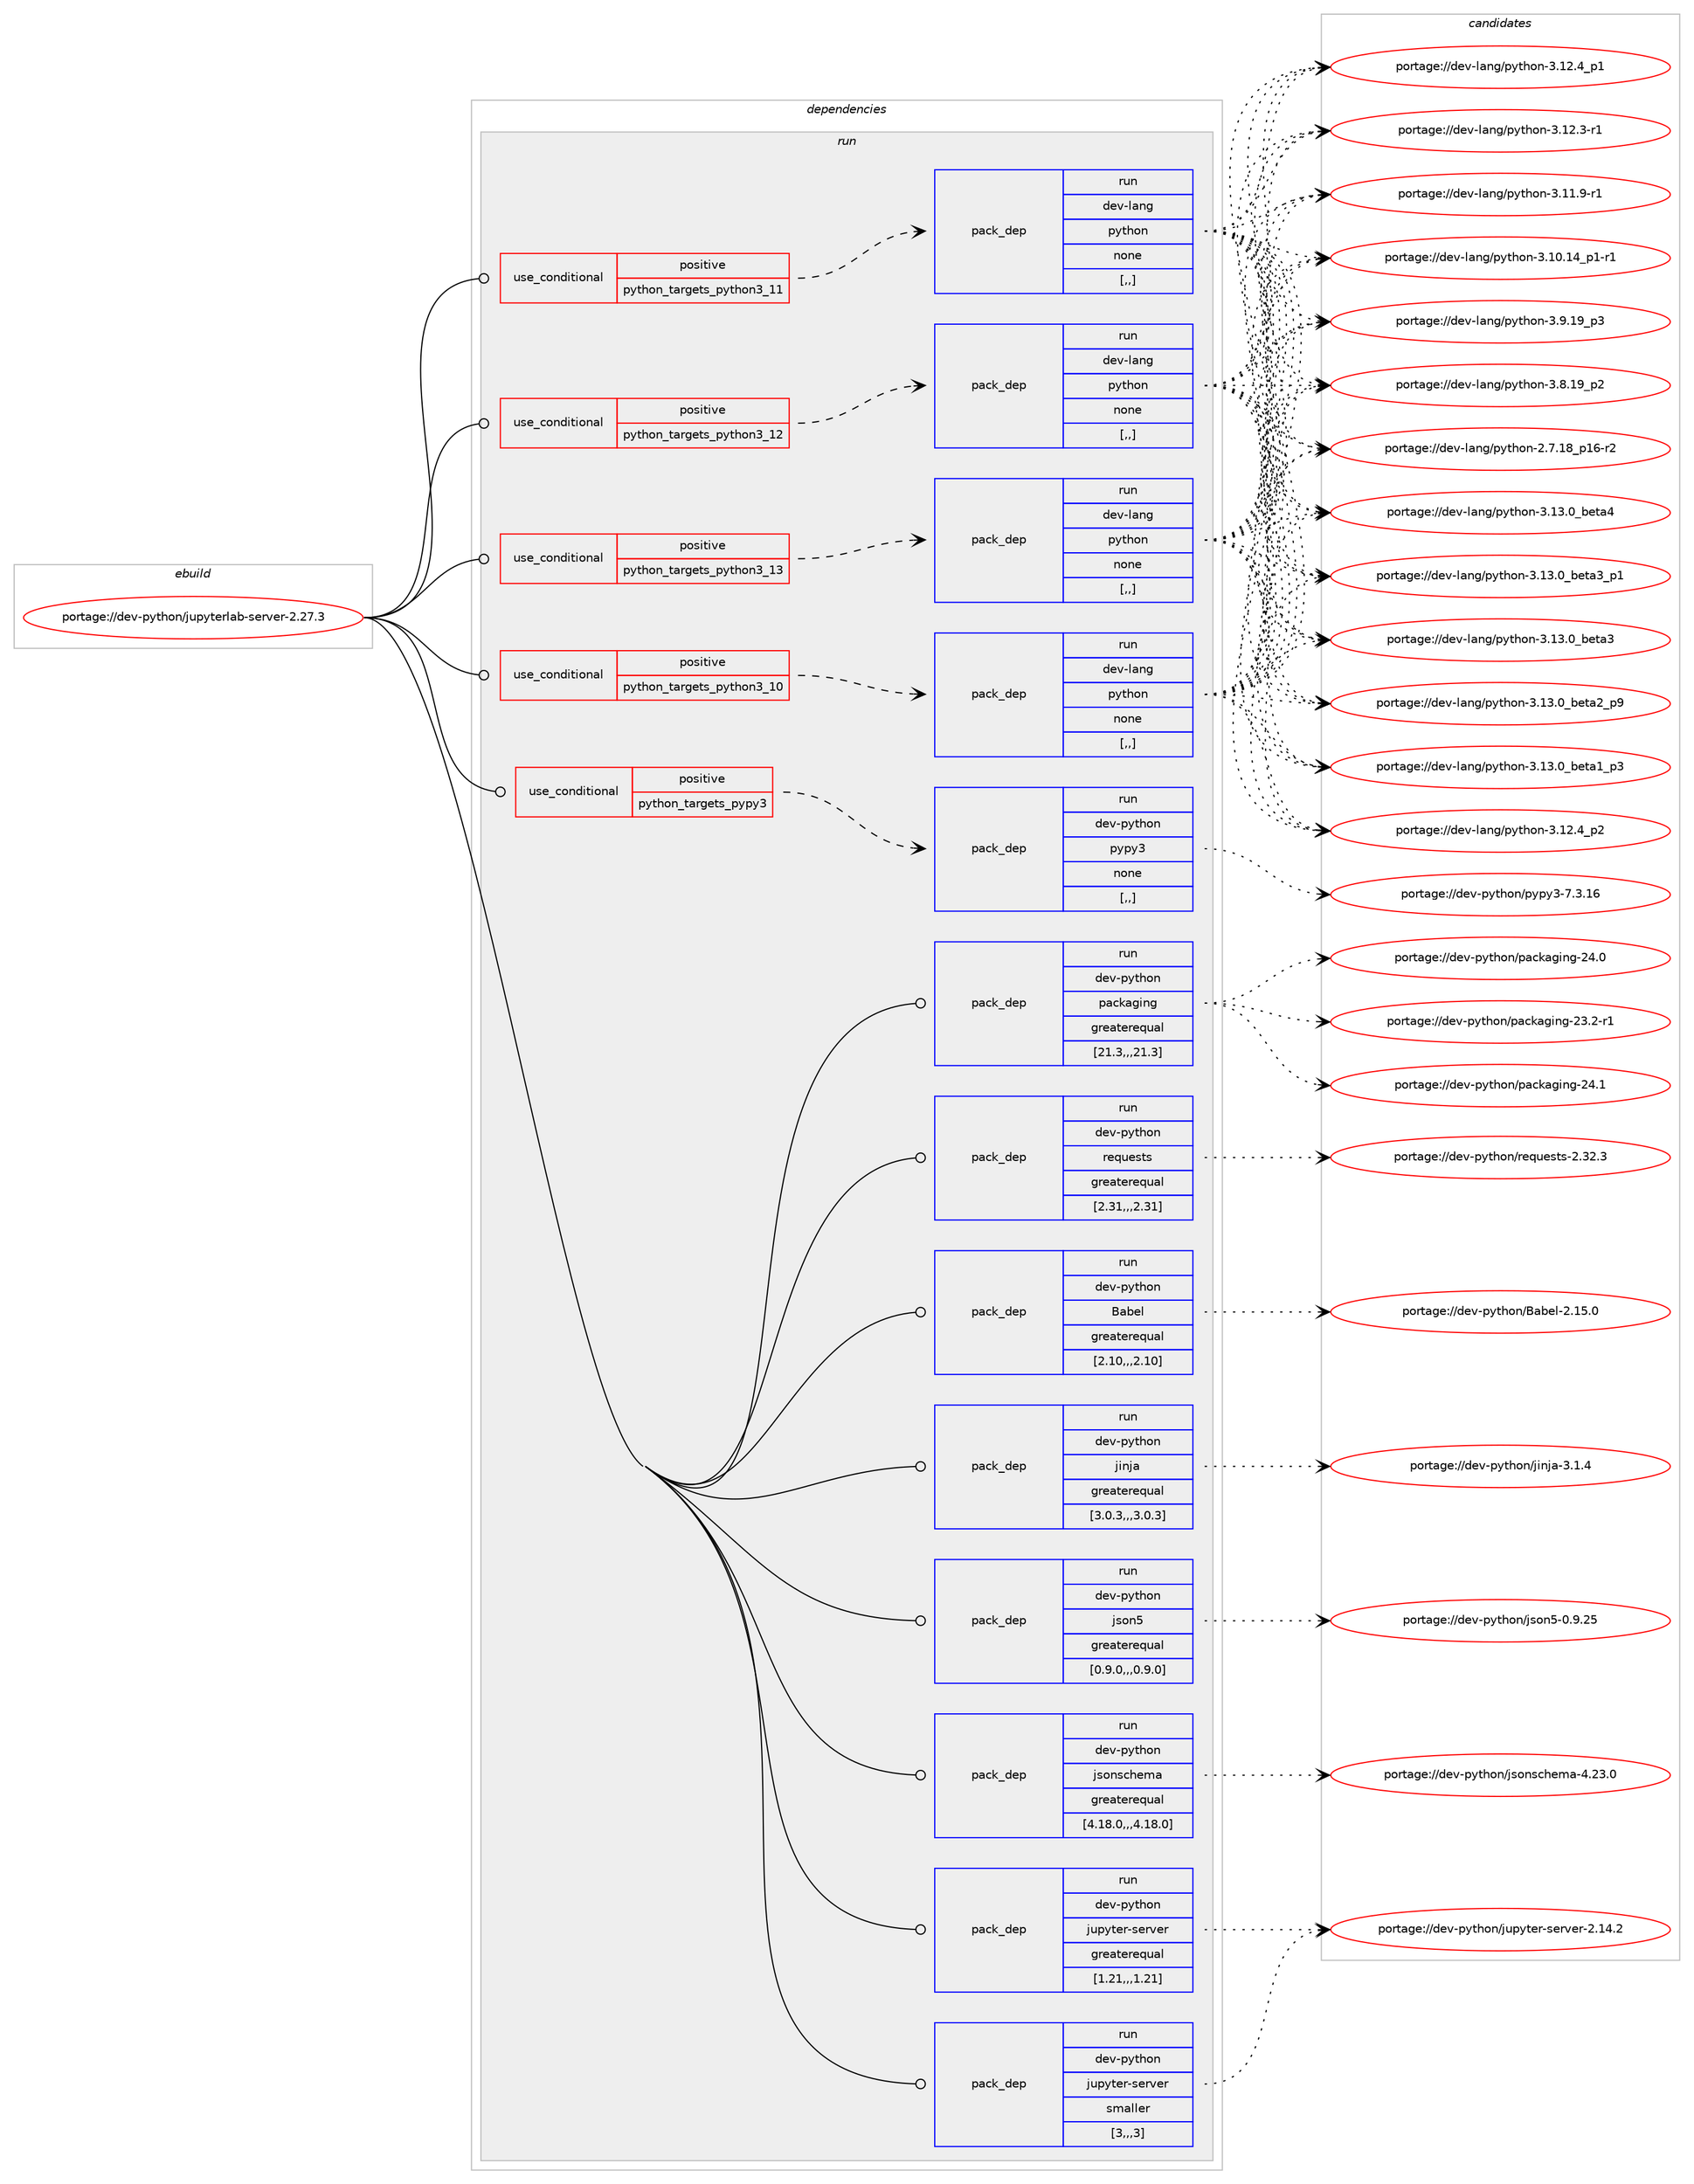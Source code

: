 digraph prolog {

# *************
# Graph options
# *************

newrank=true;
concentrate=true;
compound=true;
graph [rankdir=LR,fontname=Helvetica,fontsize=10,ranksep=1.5];#, ranksep=2.5, nodesep=0.2];
edge  [arrowhead=vee];
node  [fontname=Helvetica,fontsize=10];

# **********
# The ebuild
# **********

subgraph cluster_leftcol {
color=gray;
label=<<i>ebuild</i>>;
id [label="portage://dev-python/jupyterlab-server-2.27.3", color=red, width=4, href="../dev-python/jupyterlab-server-2.27.3.svg"];
}

# ****************
# The dependencies
# ****************

subgraph cluster_midcol {
color=gray;
label=<<i>dependencies</i>>;
subgraph cluster_compile {
fillcolor="#eeeeee";
style=filled;
label=<<i>compile</i>>;
}
subgraph cluster_compileandrun {
fillcolor="#eeeeee";
style=filled;
label=<<i>compile and run</i>>;
}
subgraph cluster_run {
fillcolor="#eeeeee";
style=filled;
label=<<i>run</i>>;
subgraph cond34161 {
dependency149807 [label=<<TABLE BORDER="0" CELLBORDER="1" CELLSPACING="0" CELLPADDING="4"><TR><TD ROWSPAN="3" CELLPADDING="10">use_conditional</TD></TR><TR><TD>positive</TD></TR><TR><TD>python_targets_pypy3</TD></TR></TABLE>>, shape=none, color=red];
subgraph pack114396 {
dependency149808 [label=<<TABLE BORDER="0" CELLBORDER="1" CELLSPACING="0" CELLPADDING="4" WIDTH="220"><TR><TD ROWSPAN="6" CELLPADDING="30">pack_dep</TD></TR><TR><TD WIDTH="110">run</TD></TR><TR><TD>dev-python</TD></TR><TR><TD>pypy3</TD></TR><TR><TD>none</TD></TR><TR><TD>[,,]</TD></TR></TABLE>>, shape=none, color=blue];
}
dependency149807:e -> dependency149808:w [weight=20,style="dashed",arrowhead="vee"];
}
id:e -> dependency149807:w [weight=20,style="solid",arrowhead="odot"];
subgraph cond34162 {
dependency149809 [label=<<TABLE BORDER="0" CELLBORDER="1" CELLSPACING="0" CELLPADDING="4"><TR><TD ROWSPAN="3" CELLPADDING="10">use_conditional</TD></TR><TR><TD>positive</TD></TR><TR><TD>python_targets_python3_10</TD></TR></TABLE>>, shape=none, color=red];
subgraph pack114397 {
dependency149810 [label=<<TABLE BORDER="0" CELLBORDER="1" CELLSPACING="0" CELLPADDING="4" WIDTH="220"><TR><TD ROWSPAN="6" CELLPADDING="30">pack_dep</TD></TR><TR><TD WIDTH="110">run</TD></TR><TR><TD>dev-lang</TD></TR><TR><TD>python</TD></TR><TR><TD>none</TD></TR><TR><TD>[,,]</TD></TR></TABLE>>, shape=none, color=blue];
}
dependency149809:e -> dependency149810:w [weight=20,style="dashed",arrowhead="vee"];
}
id:e -> dependency149809:w [weight=20,style="solid",arrowhead="odot"];
subgraph cond34163 {
dependency149811 [label=<<TABLE BORDER="0" CELLBORDER="1" CELLSPACING="0" CELLPADDING="4"><TR><TD ROWSPAN="3" CELLPADDING="10">use_conditional</TD></TR><TR><TD>positive</TD></TR><TR><TD>python_targets_python3_11</TD></TR></TABLE>>, shape=none, color=red];
subgraph pack114398 {
dependency149812 [label=<<TABLE BORDER="0" CELLBORDER="1" CELLSPACING="0" CELLPADDING="4" WIDTH="220"><TR><TD ROWSPAN="6" CELLPADDING="30">pack_dep</TD></TR><TR><TD WIDTH="110">run</TD></TR><TR><TD>dev-lang</TD></TR><TR><TD>python</TD></TR><TR><TD>none</TD></TR><TR><TD>[,,]</TD></TR></TABLE>>, shape=none, color=blue];
}
dependency149811:e -> dependency149812:w [weight=20,style="dashed",arrowhead="vee"];
}
id:e -> dependency149811:w [weight=20,style="solid",arrowhead="odot"];
subgraph cond34164 {
dependency149813 [label=<<TABLE BORDER="0" CELLBORDER="1" CELLSPACING="0" CELLPADDING="4"><TR><TD ROWSPAN="3" CELLPADDING="10">use_conditional</TD></TR><TR><TD>positive</TD></TR><TR><TD>python_targets_python3_12</TD></TR></TABLE>>, shape=none, color=red];
subgraph pack114399 {
dependency149814 [label=<<TABLE BORDER="0" CELLBORDER="1" CELLSPACING="0" CELLPADDING="4" WIDTH="220"><TR><TD ROWSPAN="6" CELLPADDING="30">pack_dep</TD></TR><TR><TD WIDTH="110">run</TD></TR><TR><TD>dev-lang</TD></TR><TR><TD>python</TD></TR><TR><TD>none</TD></TR><TR><TD>[,,]</TD></TR></TABLE>>, shape=none, color=blue];
}
dependency149813:e -> dependency149814:w [weight=20,style="dashed",arrowhead="vee"];
}
id:e -> dependency149813:w [weight=20,style="solid",arrowhead="odot"];
subgraph cond34165 {
dependency149815 [label=<<TABLE BORDER="0" CELLBORDER="1" CELLSPACING="0" CELLPADDING="4"><TR><TD ROWSPAN="3" CELLPADDING="10">use_conditional</TD></TR><TR><TD>positive</TD></TR><TR><TD>python_targets_python3_13</TD></TR></TABLE>>, shape=none, color=red];
subgraph pack114400 {
dependency149816 [label=<<TABLE BORDER="0" CELLBORDER="1" CELLSPACING="0" CELLPADDING="4" WIDTH="220"><TR><TD ROWSPAN="6" CELLPADDING="30">pack_dep</TD></TR><TR><TD WIDTH="110">run</TD></TR><TR><TD>dev-lang</TD></TR><TR><TD>python</TD></TR><TR><TD>none</TD></TR><TR><TD>[,,]</TD></TR></TABLE>>, shape=none, color=blue];
}
dependency149815:e -> dependency149816:w [weight=20,style="dashed",arrowhead="vee"];
}
id:e -> dependency149815:w [weight=20,style="solid",arrowhead="odot"];
subgraph pack114401 {
dependency149817 [label=<<TABLE BORDER="0" CELLBORDER="1" CELLSPACING="0" CELLPADDING="4" WIDTH="220"><TR><TD ROWSPAN="6" CELLPADDING="30">pack_dep</TD></TR><TR><TD WIDTH="110">run</TD></TR><TR><TD>dev-python</TD></TR><TR><TD>Babel</TD></TR><TR><TD>greaterequal</TD></TR><TR><TD>[2.10,,,2.10]</TD></TR></TABLE>>, shape=none, color=blue];
}
id:e -> dependency149817:w [weight=20,style="solid",arrowhead="odot"];
subgraph pack114402 {
dependency149818 [label=<<TABLE BORDER="0" CELLBORDER="1" CELLSPACING="0" CELLPADDING="4" WIDTH="220"><TR><TD ROWSPAN="6" CELLPADDING="30">pack_dep</TD></TR><TR><TD WIDTH="110">run</TD></TR><TR><TD>dev-python</TD></TR><TR><TD>jinja</TD></TR><TR><TD>greaterequal</TD></TR><TR><TD>[3.0.3,,,3.0.3]</TD></TR></TABLE>>, shape=none, color=blue];
}
id:e -> dependency149818:w [weight=20,style="solid",arrowhead="odot"];
subgraph pack114403 {
dependency149819 [label=<<TABLE BORDER="0" CELLBORDER="1" CELLSPACING="0" CELLPADDING="4" WIDTH="220"><TR><TD ROWSPAN="6" CELLPADDING="30">pack_dep</TD></TR><TR><TD WIDTH="110">run</TD></TR><TR><TD>dev-python</TD></TR><TR><TD>json5</TD></TR><TR><TD>greaterequal</TD></TR><TR><TD>[0.9.0,,,0.9.0]</TD></TR></TABLE>>, shape=none, color=blue];
}
id:e -> dependency149819:w [weight=20,style="solid",arrowhead="odot"];
subgraph pack114404 {
dependency149820 [label=<<TABLE BORDER="0" CELLBORDER="1" CELLSPACING="0" CELLPADDING="4" WIDTH="220"><TR><TD ROWSPAN="6" CELLPADDING="30">pack_dep</TD></TR><TR><TD WIDTH="110">run</TD></TR><TR><TD>dev-python</TD></TR><TR><TD>jsonschema</TD></TR><TR><TD>greaterequal</TD></TR><TR><TD>[4.18.0,,,4.18.0]</TD></TR></TABLE>>, shape=none, color=blue];
}
id:e -> dependency149820:w [weight=20,style="solid",arrowhead="odot"];
subgraph pack114405 {
dependency149821 [label=<<TABLE BORDER="0" CELLBORDER="1" CELLSPACING="0" CELLPADDING="4" WIDTH="220"><TR><TD ROWSPAN="6" CELLPADDING="30">pack_dep</TD></TR><TR><TD WIDTH="110">run</TD></TR><TR><TD>dev-python</TD></TR><TR><TD>jupyter-server</TD></TR><TR><TD>greaterequal</TD></TR><TR><TD>[1.21,,,1.21]</TD></TR></TABLE>>, shape=none, color=blue];
}
id:e -> dependency149821:w [weight=20,style="solid",arrowhead="odot"];
subgraph pack114406 {
dependency149822 [label=<<TABLE BORDER="0" CELLBORDER="1" CELLSPACING="0" CELLPADDING="4" WIDTH="220"><TR><TD ROWSPAN="6" CELLPADDING="30">pack_dep</TD></TR><TR><TD WIDTH="110">run</TD></TR><TR><TD>dev-python</TD></TR><TR><TD>jupyter-server</TD></TR><TR><TD>smaller</TD></TR><TR><TD>[3,,,3]</TD></TR></TABLE>>, shape=none, color=blue];
}
id:e -> dependency149822:w [weight=20,style="solid",arrowhead="odot"];
subgraph pack114407 {
dependency149823 [label=<<TABLE BORDER="0" CELLBORDER="1" CELLSPACING="0" CELLPADDING="4" WIDTH="220"><TR><TD ROWSPAN="6" CELLPADDING="30">pack_dep</TD></TR><TR><TD WIDTH="110">run</TD></TR><TR><TD>dev-python</TD></TR><TR><TD>packaging</TD></TR><TR><TD>greaterequal</TD></TR><TR><TD>[21.3,,,21.3]</TD></TR></TABLE>>, shape=none, color=blue];
}
id:e -> dependency149823:w [weight=20,style="solid",arrowhead="odot"];
subgraph pack114408 {
dependency149824 [label=<<TABLE BORDER="0" CELLBORDER="1" CELLSPACING="0" CELLPADDING="4" WIDTH="220"><TR><TD ROWSPAN="6" CELLPADDING="30">pack_dep</TD></TR><TR><TD WIDTH="110">run</TD></TR><TR><TD>dev-python</TD></TR><TR><TD>requests</TD></TR><TR><TD>greaterequal</TD></TR><TR><TD>[2.31,,,2.31]</TD></TR></TABLE>>, shape=none, color=blue];
}
id:e -> dependency149824:w [weight=20,style="solid",arrowhead="odot"];
}
}

# **************
# The candidates
# **************

subgraph cluster_choices {
rank=same;
color=gray;
label=<<i>candidates</i>>;

subgraph choice114396 {
color=black;
nodesep=1;
choice10010111845112121116104111110471121211121215145554651464954 [label="portage://dev-python/pypy3-7.3.16", color=red, width=4,href="../dev-python/pypy3-7.3.16.svg"];
dependency149808:e -> choice10010111845112121116104111110471121211121215145554651464954:w [style=dotted,weight="100"];
}
subgraph choice114397 {
color=black;
nodesep=1;
choice1001011184510897110103471121211161041111104551464951464895981011169752 [label="portage://dev-lang/python-3.13.0_beta4", color=red, width=4,href="../dev-lang/python-3.13.0_beta4.svg"];
choice10010111845108971101034711212111610411111045514649514648959810111697519511249 [label="portage://dev-lang/python-3.13.0_beta3_p1", color=red, width=4,href="../dev-lang/python-3.13.0_beta3_p1.svg"];
choice1001011184510897110103471121211161041111104551464951464895981011169751 [label="portage://dev-lang/python-3.13.0_beta3", color=red, width=4,href="../dev-lang/python-3.13.0_beta3.svg"];
choice10010111845108971101034711212111610411111045514649514648959810111697509511257 [label="portage://dev-lang/python-3.13.0_beta2_p9", color=red, width=4,href="../dev-lang/python-3.13.0_beta2_p9.svg"];
choice10010111845108971101034711212111610411111045514649514648959810111697499511251 [label="portage://dev-lang/python-3.13.0_beta1_p3", color=red, width=4,href="../dev-lang/python-3.13.0_beta1_p3.svg"];
choice100101118451089711010347112121116104111110455146495046529511250 [label="portage://dev-lang/python-3.12.4_p2", color=red, width=4,href="../dev-lang/python-3.12.4_p2.svg"];
choice100101118451089711010347112121116104111110455146495046529511249 [label="portage://dev-lang/python-3.12.4_p1", color=red, width=4,href="../dev-lang/python-3.12.4_p1.svg"];
choice100101118451089711010347112121116104111110455146495046514511449 [label="portage://dev-lang/python-3.12.3-r1", color=red, width=4,href="../dev-lang/python-3.12.3-r1.svg"];
choice100101118451089711010347112121116104111110455146494946574511449 [label="portage://dev-lang/python-3.11.9-r1", color=red, width=4,href="../dev-lang/python-3.11.9-r1.svg"];
choice100101118451089711010347112121116104111110455146494846495295112494511449 [label="portage://dev-lang/python-3.10.14_p1-r1", color=red, width=4,href="../dev-lang/python-3.10.14_p1-r1.svg"];
choice100101118451089711010347112121116104111110455146574649579511251 [label="portage://dev-lang/python-3.9.19_p3", color=red, width=4,href="../dev-lang/python-3.9.19_p3.svg"];
choice100101118451089711010347112121116104111110455146564649579511250 [label="portage://dev-lang/python-3.8.19_p2", color=red, width=4,href="../dev-lang/python-3.8.19_p2.svg"];
choice100101118451089711010347112121116104111110455046554649569511249544511450 [label="portage://dev-lang/python-2.7.18_p16-r2", color=red, width=4,href="../dev-lang/python-2.7.18_p16-r2.svg"];
dependency149810:e -> choice1001011184510897110103471121211161041111104551464951464895981011169752:w [style=dotted,weight="100"];
dependency149810:e -> choice10010111845108971101034711212111610411111045514649514648959810111697519511249:w [style=dotted,weight="100"];
dependency149810:e -> choice1001011184510897110103471121211161041111104551464951464895981011169751:w [style=dotted,weight="100"];
dependency149810:e -> choice10010111845108971101034711212111610411111045514649514648959810111697509511257:w [style=dotted,weight="100"];
dependency149810:e -> choice10010111845108971101034711212111610411111045514649514648959810111697499511251:w [style=dotted,weight="100"];
dependency149810:e -> choice100101118451089711010347112121116104111110455146495046529511250:w [style=dotted,weight="100"];
dependency149810:e -> choice100101118451089711010347112121116104111110455146495046529511249:w [style=dotted,weight="100"];
dependency149810:e -> choice100101118451089711010347112121116104111110455146495046514511449:w [style=dotted,weight="100"];
dependency149810:e -> choice100101118451089711010347112121116104111110455146494946574511449:w [style=dotted,weight="100"];
dependency149810:e -> choice100101118451089711010347112121116104111110455146494846495295112494511449:w [style=dotted,weight="100"];
dependency149810:e -> choice100101118451089711010347112121116104111110455146574649579511251:w [style=dotted,weight="100"];
dependency149810:e -> choice100101118451089711010347112121116104111110455146564649579511250:w [style=dotted,weight="100"];
dependency149810:e -> choice100101118451089711010347112121116104111110455046554649569511249544511450:w [style=dotted,weight="100"];
}
subgraph choice114398 {
color=black;
nodesep=1;
choice1001011184510897110103471121211161041111104551464951464895981011169752 [label="portage://dev-lang/python-3.13.0_beta4", color=red, width=4,href="../dev-lang/python-3.13.0_beta4.svg"];
choice10010111845108971101034711212111610411111045514649514648959810111697519511249 [label="portage://dev-lang/python-3.13.0_beta3_p1", color=red, width=4,href="../dev-lang/python-3.13.0_beta3_p1.svg"];
choice1001011184510897110103471121211161041111104551464951464895981011169751 [label="portage://dev-lang/python-3.13.0_beta3", color=red, width=4,href="../dev-lang/python-3.13.0_beta3.svg"];
choice10010111845108971101034711212111610411111045514649514648959810111697509511257 [label="portage://dev-lang/python-3.13.0_beta2_p9", color=red, width=4,href="../dev-lang/python-3.13.0_beta2_p9.svg"];
choice10010111845108971101034711212111610411111045514649514648959810111697499511251 [label="portage://dev-lang/python-3.13.0_beta1_p3", color=red, width=4,href="../dev-lang/python-3.13.0_beta1_p3.svg"];
choice100101118451089711010347112121116104111110455146495046529511250 [label="portage://dev-lang/python-3.12.4_p2", color=red, width=4,href="../dev-lang/python-3.12.4_p2.svg"];
choice100101118451089711010347112121116104111110455146495046529511249 [label="portage://dev-lang/python-3.12.4_p1", color=red, width=4,href="../dev-lang/python-3.12.4_p1.svg"];
choice100101118451089711010347112121116104111110455146495046514511449 [label="portage://dev-lang/python-3.12.3-r1", color=red, width=4,href="../dev-lang/python-3.12.3-r1.svg"];
choice100101118451089711010347112121116104111110455146494946574511449 [label="portage://dev-lang/python-3.11.9-r1", color=red, width=4,href="../dev-lang/python-3.11.9-r1.svg"];
choice100101118451089711010347112121116104111110455146494846495295112494511449 [label="portage://dev-lang/python-3.10.14_p1-r1", color=red, width=4,href="../dev-lang/python-3.10.14_p1-r1.svg"];
choice100101118451089711010347112121116104111110455146574649579511251 [label="portage://dev-lang/python-3.9.19_p3", color=red, width=4,href="../dev-lang/python-3.9.19_p3.svg"];
choice100101118451089711010347112121116104111110455146564649579511250 [label="portage://dev-lang/python-3.8.19_p2", color=red, width=4,href="../dev-lang/python-3.8.19_p2.svg"];
choice100101118451089711010347112121116104111110455046554649569511249544511450 [label="portage://dev-lang/python-2.7.18_p16-r2", color=red, width=4,href="../dev-lang/python-2.7.18_p16-r2.svg"];
dependency149812:e -> choice1001011184510897110103471121211161041111104551464951464895981011169752:w [style=dotted,weight="100"];
dependency149812:e -> choice10010111845108971101034711212111610411111045514649514648959810111697519511249:w [style=dotted,weight="100"];
dependency149812:e -> choice1001011184510897110103471121211161041111104551464951464895981011169751:w [style=dotted,weight="100"];
dependency149812:e -> choice10010111845108971101034711212111610411111045514649514648959810111697509511257:w [style=dotted,weight="100"];
dependency149812:e -> choice10010111845108971101034711212111610411111045514649514648959810111697499511251:w [style=dotted,weight="100"];
dependency149812:e -> choice100101118451089711010347112121116104111110455146495046529511250:w [style=dotted,weight="100"];
dependency149812:e -> choice100101118451089711010347112121116104111110455146495046529511249:w [style=dotted,weight="100"];
dependency149812:e -> choice100101118451089711010347112121116104111110455146495046514511449:w [style=dotted,weight="100"];
dependency149812:e -> choice100101118451089711010347112121116104111110455146494946574511449:w [style=dotted,weight="100"];
dependency149812:e -> choice100101118451089711010347112121116104111110455146494846495295112494511449:w [style=dotted,weight="100"];
dependency149812:e -> choice100101118451089711010347112121116104111110455146574649579511251:w [style=dotted,weight="100"];
dependency149812:e -> choice100101118451089711010347112121116104111110455146564649579511250:w [style=dotted,weight="100"];
dependency149812:e -> choice100101118451089711010347112121116104111110455046554649569511249544511450:w [style=dotted,weight="100"];
}
subgraph choice114399 {
color=black;
nodesep=1;
choice1001011184510897110103471121211161041111104551464951464895981011169752 [label="portage://dev-lang/python-3.13.0_beta4", color=red, width=4,href="../dev-lang/python-3.13.0_beta4.svg"];
choice10010111845108971101034711212111610411111045514649514648959810111697519511249 [label="portage://dev-lang/python-3.13.0_beta3_p1", color=red, width=4,href="../dev-lang/python-3.13.0_beta3_p1.svg"];
choice1001011184510897110103471121211161041111104551464951464895981011169751 [label="portage://dev-lang/python-3.13.0_beta3", color=red, width=4,href="../dev-lang/python-3.13.0_beta3.svg"];
choice10010111845108971101034711212111610411111045514649514648959810111697509511257 [label="portage://dev-lang/python-3.13.0_beta2_p9", color=red, width=4,href="../dev-lang/python-3.13.0_beta2_p9.svg"];
choice10010111845108971101034711212111610411111045514649514648959810111697499511251 [label="portage://dev-lang/python-3.13.0_beta1_p3", color=red, width=4,href="../dev-lang/python-3.13.0_beta1_p3.svg"];
choice100101118451089711010347112121116104111110455146495046529511250 [label="portage://dev-lang/python-3.12.4_p2", color=red, width=4,href="../dev-lang/python-3.12.4_p2.svg"];
choice100101118451089711010347112121116104111110455146495046529511249 [label="portage://dev-lang/python-3.12.4_p1", color=red, width=4,href="../dev-lang/python-3.12.4_p1.svg"];
choice100101118451089711010347112121116104111110455146495046514511449 [label="portage://dev-lang/python-3.12.3-r1", color=red, width=4,href="../dev-lang/python-3.12.3-r1.svg"];
choice100101118451089711010347112121116104111110455146494946574511449 [label="portage://dev-lang/python-3.11.9-r1", color=red, width=4,href="../dev-lang/python-3.11.9-r1.svg"];
choice100101118451089711010347112121116104111110455146494846495295112494511449 [label="portage://dev-lang/python-3.10.14_p1-r1", color=red, width=4,href="../dev-lang/python-3.10.14_p1-r1.svg"];
choice100101118451089711010347112121116104111110455146574649579511251 [label="portage://dev-lang/python-3.9.19_p3", color=red, width=4,href="../dev-lang/python-3.9.19_p3.svg"];
choice100101118451089711010347112121116104111110455146564649579511250 [label="portage://dev-lang/python-3.8.19_p2", color=red, width=4,href="../dev-lang/python-3.8.19_p2.svg"];
choice100101118451089711010347112121116104111110455046554649569511249544511450 [label="portage://dev-lang/python-2.7.18_p16-r2", color=red, width=4,href="../dev-lang/python-2.7.18_p16-r2.svg"];
dependency149814:e -> choice1001011184510897110103471121211161041111104551464951464895981011169752:w [style=dotted,weight="100"];
dependency149814:e -> choice10010111845108971101034711212111610411111045514649514648959810111697519511249:w [style=dotted,weight="100"];
dependency149814:e -> choice1001011184510897110103471121211161041111104551464951464895981011169751:w [style=dotted,weight="100"];
dependency149814:e -> choice10010111845108971101034711212111610411111045514649514648959810111697509511257:w [style=dotted,weight="100"];
dependency149814:e -> choice10010111845108971101034711212111610411111045514649514648959810111697499511251:w [style=dotted,weight="100"];
dependency149814:e -> choice100101118451089711010347112121116104111110455146495046529511250:w [style=dotted,weight="100"];
dependency149814:e -> choice100101118451089711010347112121116104111110455146495046529511249:w [style=dotted,weight="100"];
dependency149814:e -> choice100101118451089711010347112121116104111110455146495046514511449:w [style=dotted,weight="100"];
dependency149814:e -> choice100101118451089711010347112121116104111110455146494946574511449:w [style=dotted,weight="100"];
dependency149814:e -> choice100101118451089711010347112121116104111110455146494846495295112494511449:w [style=dotted,weight="100"];
dependency149814:e -> choice100101118451089711010347112121116104111110455146574649579511251:w [style=dotted,weight="100"];
dependency149814:e -> choice100101118451089711010347112121116104111110455146564649579511250:w [style=dotted,weight="100"];
dependency149814:e -> choice100101118451089711010347112121116104111110455046554649569511249544511450:w [style=dotted,weight="100"];
}
subgraph choice114400 {
color=black;
nodesep=1;
choice1001011184510897110103471121211161041111104551464951464895981011169752 [label="portage://dev-lang/python-3.13.0_beta4", color=red, width=4,href="../dev-lang/python-3.13.0_beta4.svg"];
choice10010111845108971101034711212111610411111045514649514648959810111697519511249 [label="portage://dev-lang/python-3.13.0_beta3_p1", color=red, width=4,href="../dev-lang/python-3.13.0_beta3_p1.svg"];
choice1001011184510897110103471121211161041111104551464951464895981011169751 [label="portage://dev-lang/python-3.13.0_beta3", color=red, width=4,href="../dev-lang/python-3.13.0_beta3.svg"];
choice10010111845108971101034711212111610411111045514649514648959810111697509511257 [label="portage://dev-lang/python-3.13.0_beta2_p9", color=red, width=4,href="../dev-lang/python-3.13.0_beta2_p9.svg"];
choice10010111845108971101034711212111610411111045514649514648959810111697499511251 [label="portage://dev-lang/python-3.13.0_beta1_p3", color=red, width=4,href="../dev-lang/python-3.13.0_beta1_p3.svg"];
choice100101118451089711010347112121116104111110455146495046529511250 [label="portage://dev-lang/python-3.12.4_p2", color=red, width=4,href="../dev-lang/python-3.12.4_p2.svg"];
choice100101118451089711010347112121116104111110455146495046529511249 [label="portage://dev-lang/python-3.12.4_p1", color=red, width=4,href="../dev-lang/python-3.12.4_p1.svg"];
choice100101118451089711010347112121116104111110455146495046514511449 [label="portage://dev-lang/python-3.12.3-r1", color=red, width=4,href="../dev-lang/python-3.12.3-r1.svg"];
choice100101118451089711010347112121116104111110455146494946574511449 [label="portage://dev-lang/python-3.11.9-r1", color=red, width=4,href="../dev-lang/python-3.11.9-r1.svg"];
choice100101118451089711010347112121116104111110455146494846495295112494511449 [label="portage://dev-lang/python-3.10.14_p1-r1", color=red, width=4,href="../dev-lang/python-3.10.14_p1-r1.svg"];
choice100101118451089711010347112121116104111110455146574649579511251 [label="portage://dev-lang/python-3.9.19_p3", color=red, width=4,href="../dev-lang/python-3.9.19_p3.svg"];
choice100101118451089711010347112121116104111110455146564649579511250 [label="portage://dev-lang/python-3.8.19_p2", color=red, width=4,href="../dev-lang/python-3.8.19_p2.svg"];
choice100101118451089711010347112121116104111110455046554649569511249544511450 [label="portage://dev-lang/python-2.7.18_p16-r2", color=red, width=4,href="../dev-lang/python-2.7.18_p16-r2.svg"];
dependency149816:e -> choice1001011184510897110103471121211161041111104551464951464895981011169752:w [style=dotted,weight="100"];
dependency149816:e -> choice10010111845108971101034711212111610411111045514649514648959810111697519511249:w [style=dotted,weight="100"];
dependency149816:e -> choice1001011184510897110103471121211161041111104551464951464895981011169751:w [style=dotted,weight="100"];
dependency149816:e -> choice10010111845108971101034711212111610411111045514649514648959810111697509511257:w [style=dotted,weight="100"];
dependency149816:e -> choice10010111845108971101034711212111610411111045514649514648959810111697499511251:w [style=dotted,weight="100"];
dependency149816:e -> choice100101118451089711010347112121116104111110455146495046529511250:w [style=dotted,weight="100"];
dependency149816:e -> choice100101118451089711010347112121116104111110455146495046529511249:w [style=dotted,weight="100"];
dependency149816:e -> choice100101118451089711010347112121116104111110455146495046514511449:w [style=dotted,weight="100"];
dependency149816:e -> choice100101118451089711010347112121116104111110455146494946574511449:w [style=dotted,weight="100"];
dependency149816:e -> choice100101118451089711010347112121116104111110455146494846495295112494511449:w [style=dotted,weight="100"];
dependency149816:e -> choice100101118451089711010347112121116104111110455146574649579511251:w [style=dotted,weight="100"];
dependency149816:e -> choice100101118451089711010347112121116104111110455146564649579511250:w [style=dotted,weight="100"];
dependency149816:e -> choice100101118451089711010347112121116104111110455046554649569511249544511450:w [style=dotted,weight="100"];
}
subgraph choice114401 {
color=black;
nodesep=1;
choice100101118451121211161041111104766979810110845504649534648 [label="portage://dev-python/Babel-2.15.0", color=red, width=4,href="../dev-python/Babel-2.15.0.svg"];
dependency149817:e -> choice100101118451121211161041111104766979810110845504649534648:w [style=dotted,weight="100"];
}
subgraph choice114402 {
color=black;
nodesep=1;
choice100101118451121211161041111104710610511010697455146494652 [label="portage://dev-python/jinja-3.1.4", color=red, width=4,href="../dev-python/jinja-3.1.4.svg"];
dependency149818:e -> choice100101118451121211161041111104710610511010697455146494652:w [style=dotted,weight="100"];
}
subgraph choice114403 {
color=black;
nodesep=1;
choice10010111845112121116104111110471061151111105345484657465053 [label="portage://dev-python/json5-0.9.25", color=red, width=4,href="../dev-python/json5-0.9.25.svg"];
dependency149819:e -> choice10010111845112121116104111110471061151111105345484657465053:w [style=dotted,weight="100"];
}
subgraph choice114404 {
color=black;
nodesep=1;
choice1001011184511212111610411111047106115111110115991041011099745524650514648 [label="portage://dev-python/jsonschema-4.23.0", color=red, width=4,href="../dev-python/jsonschema-4.23.0.svg"];
dependency149820:e -> choice1001011184511212111610411111047106115111110115991041011099745524650514648:w [style=dotted,weight="100"];
}
subgraph choice114405 {
color=black;
nodesep=1;
choice10010111845112121116104111110471061171121211161011144511510111411810111445504649524650 [label="portage://dev-python/jupyter-server-2.14.2", color=red, width=4,href="../dev-python/jupyter-server-2.14.2.svg"];
dependency149821:e -> choice10010111845112121116104111110471061171121211161011144511510111411810111445504649524650:w [style=dotted,weight="100"];
}
subgraph choice114406 {
color=black;
nodesep=1;
choice10010111845112121116104111110471061171121211161011144511510111411810111445504649524650 [label="portage://dev-python/jupyter-server-2.14.2", color=red, width=4,href="../dev-python/jupyter-server-2.14.2.svg"];
dependency149822:e -> choice10010111845112121116104111110471061171121211161011144511510111411810111445504649524650:w [style=dotted,weight="100"];
}
subgraph choice114407 {
color=black;
nodesep=1;
choice10010111845112121116104111110471129799107971031051101034550524649 [label="portage://dev-python/packaging-24.1", color=red, width=4,href="../dev-python/packaging-24.1.svg"];
choice10010111845112121116104111110471129799107971031051101034550524648 [label="portage://dev-python/packaging-24.0", color=red, width=4,href="../dev-python/packaging-24.0.svg"];
choice100101118451121211161041111104711297991079710310511010345505146504511449 [label="portage://dev-python/packaging-23.2-r1", color=red, width=4,href="../dev-python/packaging-23.2-r1.svg"];
dependency149823:e -> choice10010111845112121116104111110471129799107971031051101034550524649:w [style=dotted,weight="100"];
dependency149823:e -> choice10010111845112121116104111110471129799107971031051101034550524648:w [style=dotted,weight="100"];
dependency149823:e -> choice100101118451121211161041111104711297991079710310511010345505146504511449:w [style=dotted,weight="100"];
}
subgraph choice114408 {
color=black;
nodesep=1;
choice100101118451121211161041111104711410111311710111511611545504651504651 [label="portage://dev-python/requests-2.32.3", color=red, width=4,href="../dev-python/requests-2.32.3.svg"];
dependency149824:e -> choice100101118451121211161041111104711410111311710111511611545504651504651:w [style=dotted,weight="100"];
}
}

}
